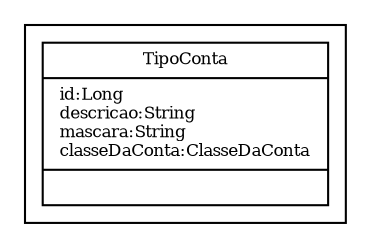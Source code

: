 digraph G{
fontname = "Times-Roman"
fontsize = 8

node [
        fontname = "Times-Roman"
        fontsize = 8
        shape = "record"
]

edge [
        fontname = "Times-Roman"
        fontsize = 8
]

subgraph clusterTIPO_DE_PLANO_DE_CONTAS
{
TipoConta [label = "{TipoConta|id:Long\ldescricao:String\lmascara:String\lclasseDaConta:ClasseDaConta\l|\l}"]
}
}
